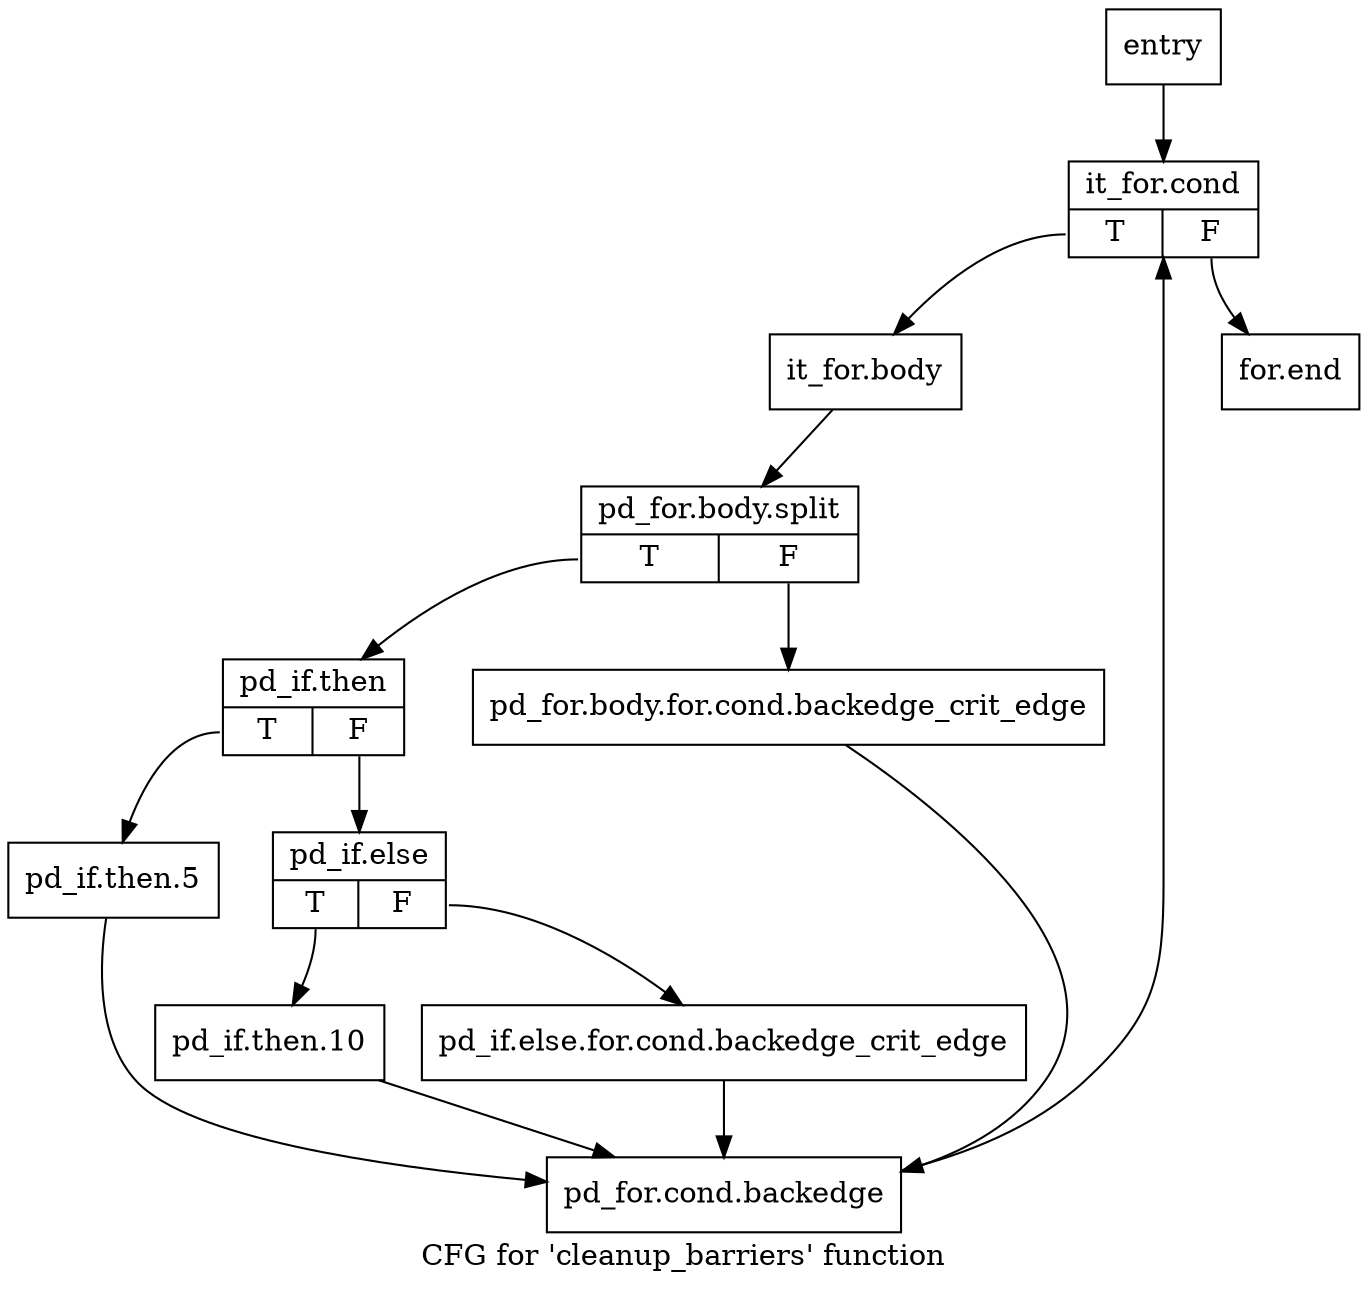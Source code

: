 digraph "CFG for 'cleanup_barriers' function" {
	label="CFG for 'cleanup_barriers' function";

	Node0x7e555c0 [shape=record,label="{entry}"];
	Node0x7e555c0 -> Node0x7e55a20;
	Node0x7e55a20 [shape=record,label="{it_for.cond|{<s0>T|<s1>F}}"];
	Node0x7e55a20:s0 -> Node0x7e55a70;
	Node0x7e55a20:s1 -> Node0x7e55cf0;
	Node0x7e55a70 [shape=record,label="{it_for.body}"];
	Node0x7e55a70 -> Node0xe4d5d50;
	Node0xe4d5d50 [shape=record,label="{pd_for.body.split|{<s0>T|<s1>F}}"];
	Node0xe4d5d50:s0 -> Node0x7e55b60;
	Node0xe4d5d50:s1 -> Node0x7e55ac0;
	Node0x7e55ac0 [shape=record,label="{pd_for.body.for.cond.backedge_crit_edge}"];
	Node0x7e55ac0 -> Node0x7e55b10;
	Node0x7e55b10 [shape=record,label="{pd_for.cond.backedge}"];
	Node0x7e55b10 -> Node0x7e55a20;
	Node0x7e55b60 [shape=record,label="{pd_if.then|{<s0>T|<s1>F}}"];
	Node0x7e55b60:s0 -> Node0x7e55bb0;
	Node0x7e55b60:s1 -> Node0x7e55c00;
	Node0x7e55bb0 [shape=record,label="{pd_if.then.5}"];
	Node0x7e55bb0 -> Node0x7e55b10;
	Node0x7e55c00 [shape=record,label="{pd_if.else|{<s0>T|<s1>F}}"];
	Node0x7e55c00:s0 -> Node0x7e55ca0;
	Node0x7e55c00:s1 -> Node0x7e55c50;
	Node0x7e55c50 [shape=record,label="{pd_if.else.for.cond.backedge_crit_edge}"];
	Node0x7e55c50 -> Node0x7e55b10;
	Node0x7e55ca0 [shape=record,label="{pd_if.then.10}"];
	Node0x7e55ca0 -> Node0x7e55b10;
	Node0x7e55cf0 [shape=record,label="{for.end}"];
}
